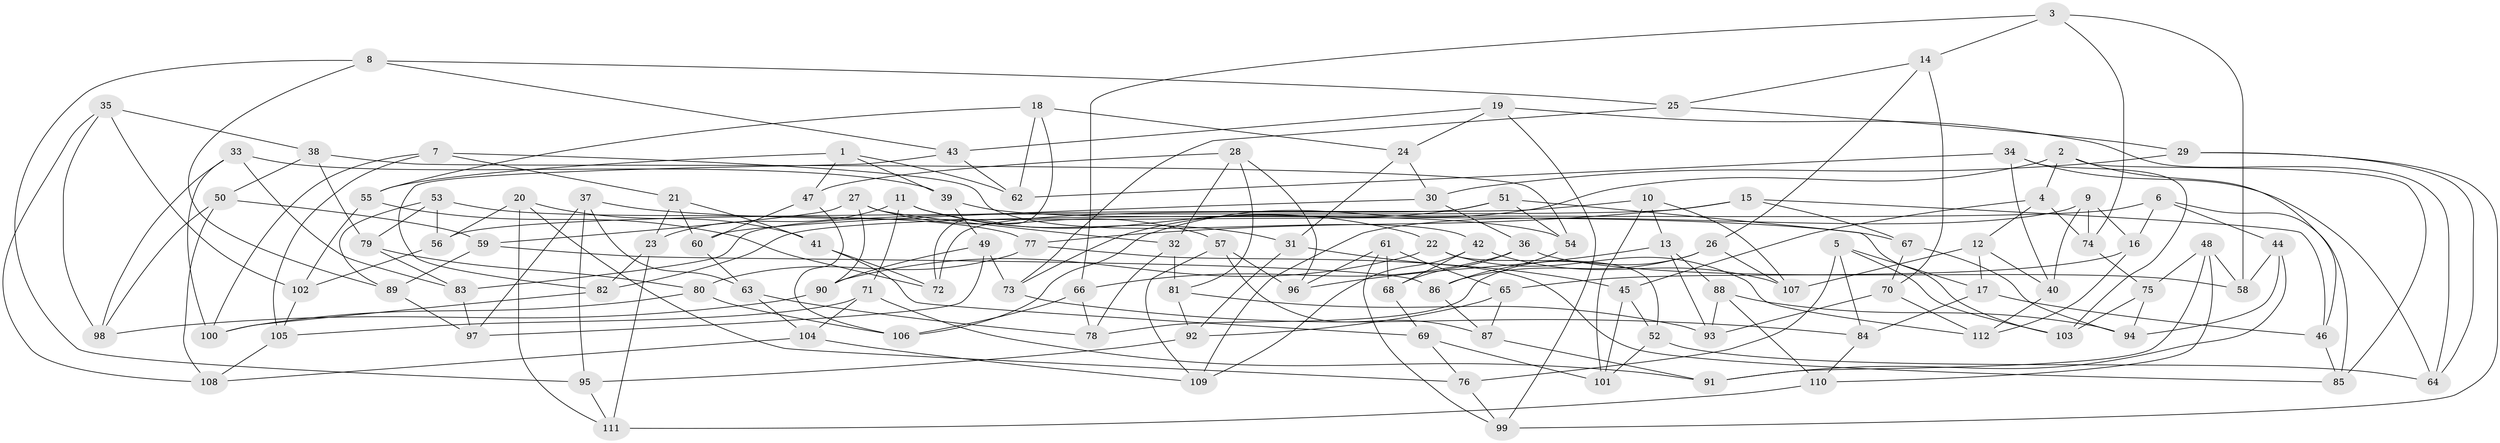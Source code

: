 // Generated by graph-tools (version 1.1) at 2025/11/02/27/25 16:11:46]
// undirected, 112 vertices, 224 edges
graph export_dot {
graph [start="1"]
  node [color=gray90,style=filled];
  1;
  2;
  3;
  4;
  5;
  6;
  7;
  8;
  9;
  10;
  11;
  12;
  13;
  14;
  15;
  16;
  17;
  18;
  19;
  20;
  21;
  22;
  23;
  24;
  25;
  26;
  27;
  28;
  29;
  30;
  31;
  32;
  33;
  34;
  35;
  36;
  37;
  38;
  39;
  40;
  41;
  42;
  43;
  44;
  45;
  46;
  47;
  48;
  49;
  50;
  51;
  52;
  53;
  54;
  55;
  56;
  57;
  58;
  59;
  60;
  61;
  62;
  63;
  64;
  65;
  66;
  67;
  68;
  69;
  70;
  71;
  72;
  73;
  74;
  75;
  76;
  77;
  78;
  79;
  80;
  81;
  82;
  83;
  84;
  85;
  86;
  87;
  88;
  89;
  90;
  91;
  92;
  93;
  94;
  95;
  96;
  97;
  98;
  99;
  100;
  101;
  102;
  103;
  104;
  105;
  106;
  107;
  108;
  109;
  110;
  111;
  112;
  1 -- 47;
  1 -- 39;
  1 -- 55;
  1 -- 62;
  2 -- 106;
  2 -- 85;
  2 -- 4;
  2 -- 46;
  3 -- 74;
  3 -- 58;
  3 -- 66;
  3 -- 14;
  4 -- 12;
  4 -- 74;
  4 -- 45;
  5 -- 103;
  5 -- 17;
  5 -- 76;
  5 -- 84;
  6 -- 44;
  6 -- 16;
  6 -- 85;
  6 -- 82;
  7 -- 100;
  7 -- 21;
  7 -- 42;
  7 -- 105;
  8 -- 25;
  8 -- 89;
  8 -- 95;
  8 -- 43;
  9 -- 109;
  9 -- 74;
  9 -- 16;
  9 -- 40;
  10 -- 13;
  10 -- 101;
  10 -- 107;
  10 -- 83;
  11 -- 31;
  11 -- 71;
  11 -- 23;
  11 -- 22;
  12 -- 107;
  12 -- 17;
  12 -- 40;
  13 -- 93;
  13 -- 96;
  13 -- 88;
  14 -- 70;
  14 -- 25;
  14 -- 26;
  15 -- 67;
  15 -- 77;
  15 -- 56;
  15 -- 46;
  16 -- 112;
  16 -- 65;
  17 -- 84;
  17 -- 46;
  18 -- 55;
  18 -- 62;
  18 -- 72;
  18 -- 24;
  19 -- 99;
  19 -- 43;
  19 -- 24;
  19 -- 64;
  20 -- 56;
  20 -- 76;
  20 -- 41;
  20 -- 111;
  21 -- 23;
  21 -- 41;
  21 -- 60;
  22 -- 112;
  22 -- 52;
  22 -- 90;
  23 -- 111;
  23 -- 82;
  24 -- 31;
  24 -- 30;
  25 -- 29;
  25 -- 73;
  26 -- 78;
  26 -- 86;
  26 -- 107;
  27 -- 59;
  27 -- 32;
  27 -- 57;
  27 -- 90;
  28 -- 47;
  28 -- 81;
  28 -- 32;
  28 -- 96;
  29 -- 99;
  29 -- 64;
  29 -- 30;
  30 -- 36;
  30 -- 60;
  31 -- 92;
  31 -- 45;
  32 -- 78;
  32 -- 81;
  33 -- 100;
  33 -- 39;
  33 -- 83;
  33 -- 98;
  34 -- 103;
  34 -- 40;
  34 -- 64;
  34 -- 62;
  35 -- 102;
  35 -- 98;
  35 -- 108;
  35 -- 38;
  36 -- 58;
  36 -- 68;
  36 -- 66;
  37 -- 95;
  37 -- 63;
  37 -- 67;
  37 -- 97;
  38 -- 50;
  38 -- 79;
  38 -- 54;
  39 -- 54;
  39 -- 49;
  40 -- 112;
  41 -- 69;
  41 -- 72;
  42 -- 107;
  42 -- 68;
  42 -- 109;
  43 -- 82;
  43 -- 62;
  44 -- 94;
  44 -- 58;
  44 -- 91;
  45 -- 52;
  45 -- 101;
  46 -- 85;
  47 -- 106;
  47 -- 60;
  48 -- 75;
  48 -- 110;
  48 -- 58;
  48 -- 91;
  49 -- 90;
  49 -- 97;
  49 -- 73;
  50 -- 59;
  50 -- 98;
  50 -- 108;
  51 -- 54;
  51 -- 72;
  51 -- 73;
  51 -- 103;
  52 -- 101;
  52 -- 64;
  53 -- 77;
  53 -- 89;
  53 -- 79;
  53 -- 56;
  54 -- 86;
  55 -- 72;
  55 -- 102;
  56 -- 102;
  57 -- 96;
  57 -- 87;
  57 -- 109;
  59 -- 89;
  59 -- 86;
  60 -- 63;
  61 -- 96;
  61 -- 99;
  61 -- 68;
  61 -- 65;
  63 -- 104;
  63 -- 78;
  65 -- 87;
  65 -- 92;
  66 -- 106;
  66 -- 78;
  67 -- 70;
  67 -- 94;
  68 -- 69;
  69 -- 101;
  69 -- 76;
  70 -- 112;
  70 -- 93;
  71 -- 104;
  71 -- 105;
  71 -- 91;
  73 -- 84;
  74 -- 75;
  75 -- 94;
  75 -- 103;
  76 -- 99;
  77 -- 85;
  77 -- 80;
  79 -- 80;
  79 -- 83;
  80 -- 100;
  80 -- 106;
  81 -- 93;
  81 -- 92;
  82 -- 100;
  83 -- 97;
  84 -- 110;
  86 -- 87;
  87 -- 91;
  88 -- 94;
  88 -- 93;
  88 -- 110;
  89 -- 97;
  90 -- 98;
  92 -- 95;
  95 -- 111;
  102 -- 105;
  104 -- 109;
  104 -- 108;
  105 -- 108;
  110 -- 111;
}

